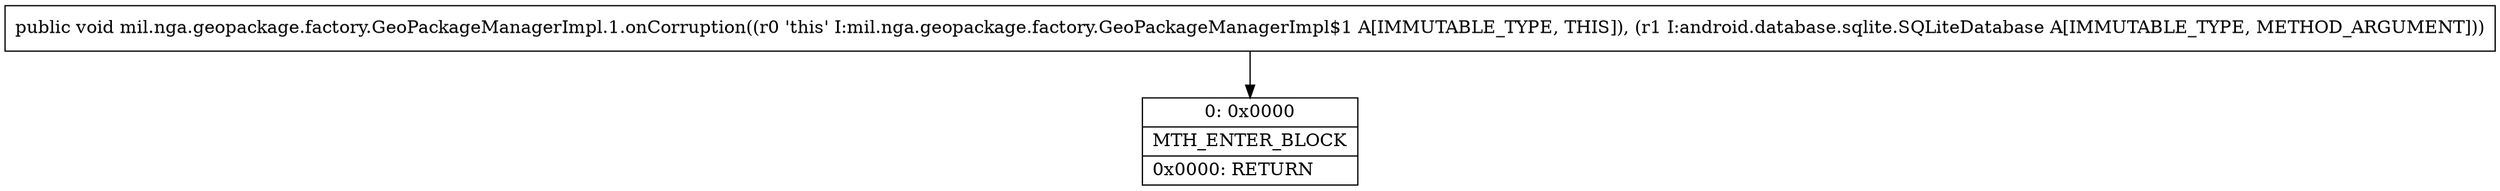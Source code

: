 digraph "CFG formil.nga.geopackage.factory.GeoPackageManagerImpl.1.onCorruption(Landroid\/database\/sqlite\/SQLiteDatabase;)V" {
Node_0 [shape=record,label="{0\:\ 0x0000|MTH_ENTER_BLOCK\l|0x0000: RETURN   \l}"];
MethodNode[shape=record,label="{public void mil.nga.geopackage.factory.GeoPackageManagerImpl.1.onCorruption((r0 'this' I:mil.nga.geopackage.factory.GeoPackageManagerImpl$1 A[IMMUTABLE_TYPE, THIS]), (r1 I:android.database.sqlite.SQLiteDatabase A[IMMUTABLE_TYPE, METHOD_ARGUMENT])) }"];
MethodNode -> Node_0;
}

